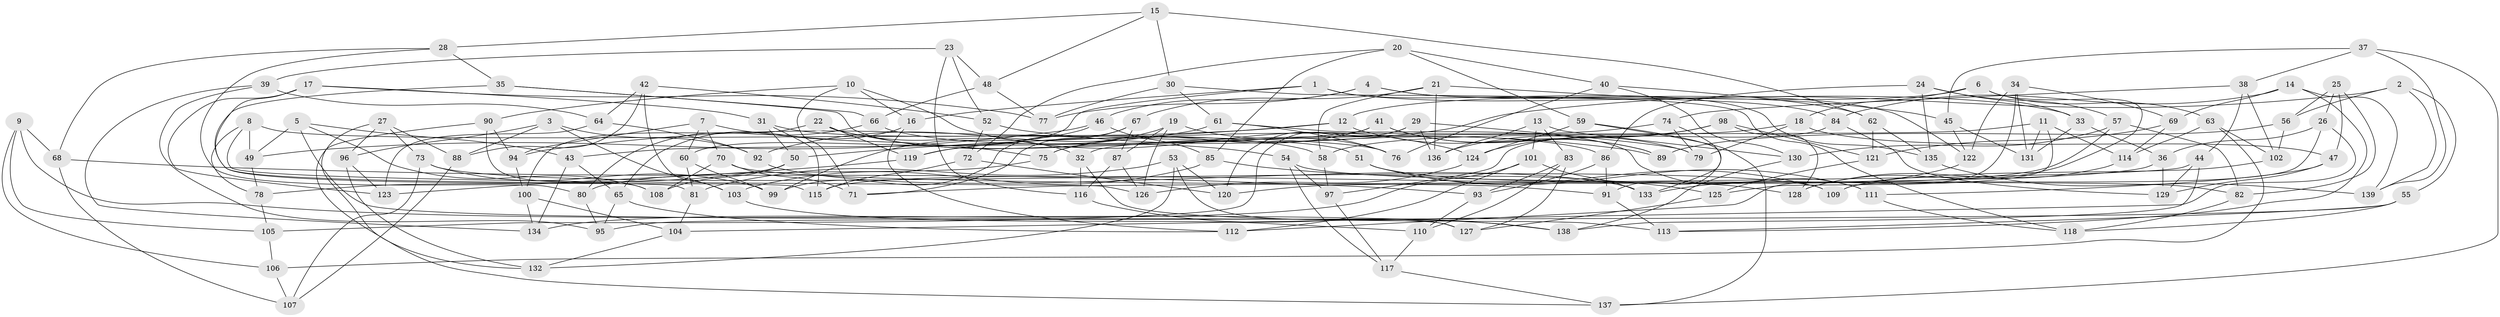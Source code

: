 // coarse degree distribution, {6: 0.5057471264367817, 5: 0.09195402298850575, 3: 0.022988505747126436, 4: 0.3793103448275862}
// Generated by graph-tools (version 1.1) at 2025/42/03/06/25 10:42:21]
// undirected, 139 vertices, 278 edges
graph export_dot {
graph [start="1"]
  node [color=gray90,style=filled];
  1;
  2;
  3;
  4;
  5;
  6;
  7;
  8;
  9;
  10;
  11;
  12;
  13;
  14;
  15;
  16;
  17;
  18;
  19;
  20;
  21;
  22;
  23;
  24;
  25;
  26;
  27;
  28;
  29;
  30;
  31;
  32;
  33;
  34;
  35;
  36;
  37;
  38;
  39;
  40;
  41;
  42;
  43;
  44;
  45;
  46;
  47;
  48;
  49;
  50;
  51;
  52;
  53;
  54;
  55;
  56;
  57;
  58;
  59;
  60;
  61;
  62;
  63;
  64;
  65;
  66;
  67;
  68;
  69;
  70;
  71;
  72;
  73;
  74;
  75;
  76;
  77;
  78;
  79;
  80;
  81;
  82;
  83;
  84;
  85;
  86;
  87;
  88;
  89;
  90;
  91;
  92;
  93;
  94;
  95;
  96;
  97;
  98;
  99;
  100;
  101;
  102;
  103;
  104;
  105;
  106;
  107;
  108;
  109;
  110;
  111;
  112;
  113;
  114;
  115;
  116;
  117;
  118;
  119;
  120;
  121;
  122;
  123;
  124;
  125;
  126;
  127;
  128;
  129;
  130;
  131;
  132;
  133;
  134;
  135;
  136;
  137;
  138;
  139;
  1 -- 16;
  1 -- 135;
  1 -- 33;
  1 -- 60;
  2 -- 56;
  2 -- 139;
  2 -- 55;
  2 -- 119;
  3 -- 103;
  3 -- 92;
  3 -- 96;
  3 -- 88;
  4 -- 84;
  4 -- 77;
  4 -- 122;
  4 -- 46;
  5 -- 127;
  5 -- 108;
  5 -- 43;
  5 -- 49;
  6 -- 128;
  6 -- 12;
  6 -- 63;
  6 -- 18;
  7 -- 70;
  7 -- 75;
  7 -- 60;
  7 -- 94;
  8 -- 78;
  8 -- 126;
  8 -- 76;
  8 -- 49;
  9 -- 68;
  9 -- 106;
  9 -- 138;
  9 -- 105;
  10 -- 124;
  10 -- 16;
  10 -- 90;
  10 -- 71;
  11 -- 131;
  11 -- 32;
  11 -- 125;
  11 -- 114;
  12 -- 50;
  12 -- 89;
  12 -- 94;
  13 -- 83;
  13 -- 136;
  13 -- 130;
  13 -- 101;
  14 -- 139;
  14 -- 69;
  14 -- 113;
  14 -- 84;
  15 -- 30;
  15 -- 48;
  15 -- 28;
  15 -- 62;
  16 -- 65;
  16 -- 112;
  17 -- 115;
  17 -- 123;
  17 -- 77;
  17 -- 31;
  18 -- 58;
  18 -- 47;
  18 -- 79;
  19 -- 87;
  19 -- 126;
  19 -- 119;
  19 -- 76;
  20 -- 59;
  20 -- 72;
  20 -- 40;
  20 -- 85;
  21 -- 58;
  21 -- 45;
  21 -- 67;
  21 -- 136;
  22 -- 100;
  22 -- 119;
  22 -- 54;
  22 -- 32;
  23 -- 116;
  23 -- 39;
  23 -- 48;
  23 -- 52;
  24 -- 57;
  24 -- 135;
  24 -- 86;
  24 -- 33;
  25 -- 82;
  25 -- 56;
  25 -- 47;
  25 -- 26;
  26 -- 36;
  26 -- 109;
  26 -- 104;
  27 -- 132;
  27 -- 88;
  27 -- 96;
  27 -- 73;
  28 -- 68;
  28 -- 80;
  28 -- 35;
  29 -- 136;
  29 -- 105;
  29 -- 120;
  29 -- 79;
  30 -- 77;
  30 -- 118;
  30 -- 61;
  31 -- 115;
  31 -- 58;
  31 -- 50;
  32 -- 116;
  32 -- 113;
  33 -- 131;
  33 -- 36;
  34 -- 122;
  34 -- 112;
  34 -- 131;
  34 -- 69;
  35 -- 66;
  35 -- 81;
  35 -- 51;
  36 -- 129;
  36 -- 120;
  37 -- 38;
  37 -- 139;
  37 -- 137;
  37 -- 45;
  38 -- 74;
  38 -- 44;
  38 -- 102;
  39 -- 64;
  39 -- 95;
  39 -- 134;
  40 -- 62;
  40 -- 130;
  40 -- 76;
  41 -- 75;
  41 -- 79;
  41 -- 43;
  41 -- 89;
  42 -- 103;
  42 -- 52;
  42 -- 64;
  42 -- 88;
  43 -- 134;
  43 -- 65;
  44 -- 138;
  44 -- 71;
  44 -- 129;
  45 -- 131;
  45 -- 122;
  46 -- 99;
  46 -- 49;
  46 -- 85;
  47 -- 111;
  47 -- 129;
  48 -- 77;
  48 -- 66;
  49 -- 78;
  50 -- 78;
  50 -- 108;
  51 -- 109;
  51 -- 128;
  51 -- 111;
  52 -- 72;
  52 -- 89;
  53 -- 132;
  53 -- 120;
  53 -- 127;
  53 -- 81;
  54 -- 117;
  54 -- 97;
  54 -- 82;
  55 -- 118;
  55 -- 95;
  55 -- 113;
  56 -- 89;
  56 -- 102;
  57 -- 130;
  57 -- 82;
  57 -- 115;
  58 -- 97;
  59 -- 137;
  59 -- 133;
  59 -- 124;
  60 -- 99;
  60 -- 81;
  61 -- 76;
  61 -- 92;
  61 -- 111;
  62 -- 135;
  62 -- 121;
  63 -- 114;
  63 -- 106;
  63 -- 102;
  64 -- 123;
  64 -- 92;
  65 -- 112;
  65 -- 95;
  66 -- 80;
  66 -- 86;
  67 -- 99;
  67 -- 87;
  67 -- 71;
  68 -- 93;
  68 -- 107;
  69 -- 121;
  69 -- 114;
  70 -- 91;
  70 -- 108;
  70 -- 71;
  72 -- 115;
  72 -- 120;
  73 -- 107;
  73 -- 99;
  73 -- 109;
  74 -- 79;
  74 -- 91;
  74 -- 75;
  75 -- 80;
  78 -- 105;
  80 -- 95;
  81 -- 104;
  82 -- 118;
  83 -- 110;
  83 -- 127;
  83 -- 93;
  84 -- 129;
  84 -- 97;
  85 -- 103;
  85 -- 125;
  86 -- 91;
  86 -- 93;
  87 -- 126;
  87 -- 116;
  88 -- 107;
  90 -- 108;
  90 -- 94;
  90 -- 137;
  91 -- 113;
  92 -- 133;
  93 -- 110;
  94 -- 100;
  96 -- 123;
  96 -- 132;
  97 -- 117;
  98 -- 128;
  98 -- 124;
  98 -- 136;
  98 -- 121;
  100 -- 134;
  100 -- 104;
  101 -- 134;
  101 -- 112;
  101 -- 133;
  102 -- 109;
  103 -- 110;
  104 -- 132;
  105 -- 106;
  106 -- 107;
  110 -- 117;
  111 -- 118;
  114 -- 128;
  116 -- 138;
  117 -- 137;
  119 -- 123;
  121 -- 125;
  122 -- 133;
  124 -- 126;
  125 -- 127;
  130 -- 138;
  135 -- 139;
}
